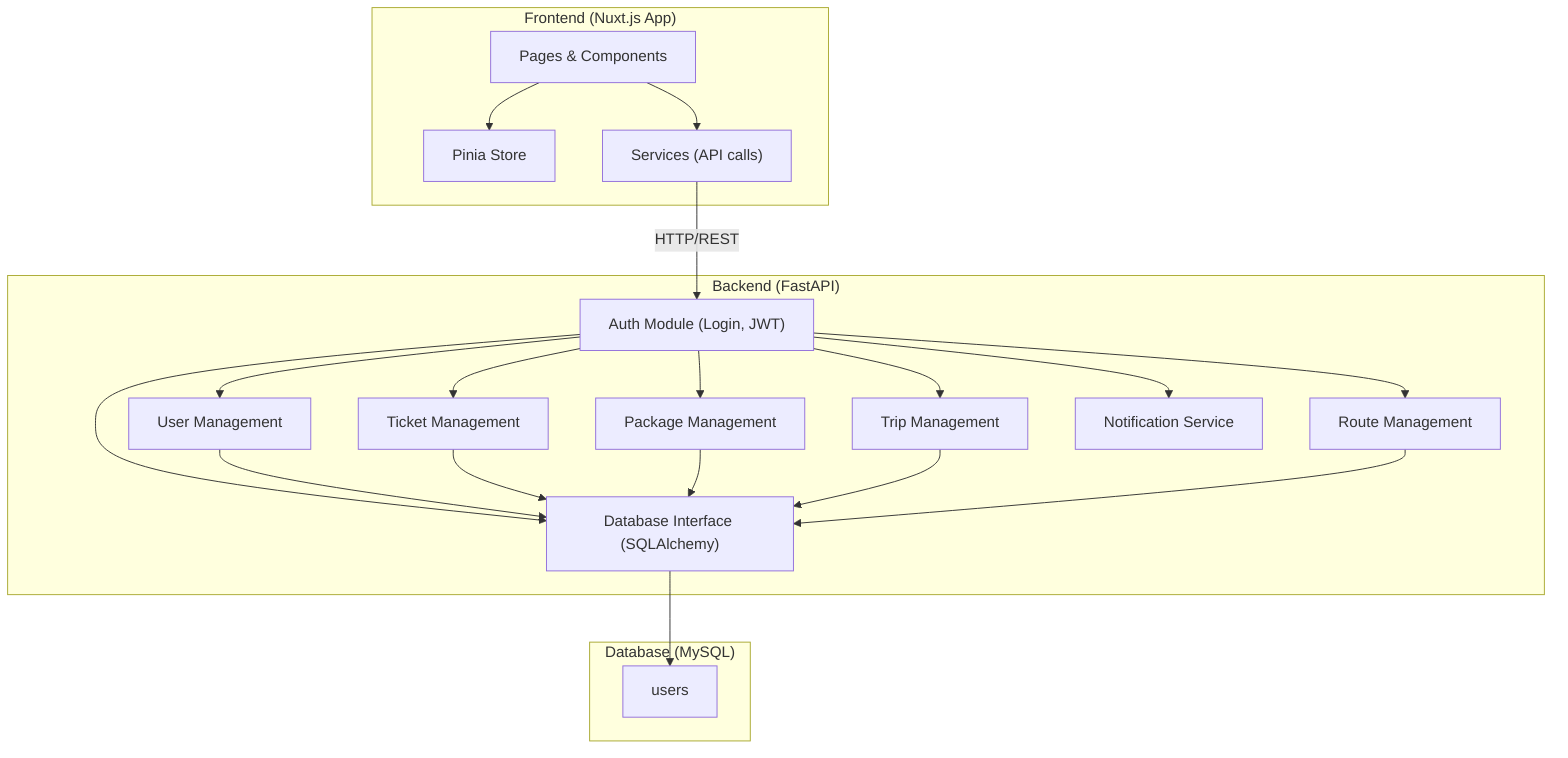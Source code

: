%% Component Diagram - Trans Comarapa

flowchart TB
    %% Frontend
    subgraph Frontend ["Frontend (Nuxt.js App)"]
        FE1["Pages & Components"]
        FE2["Pinia Store"]
        FE3["Services (API calls)"]
    end

    %% Backend
    subgraph API ["Backend (FastAPI)"]
        direction LR
        Login["Auth Module (Login, JWT)"]
        Users["User Management"]
        Tickets["Ticket Management"]
        Packages["Package Management"]
        Trips["Trip Management"]
        Routes["Route Management"]
        Notifications["Notification Service"]
        DBInterface["Database Interface (SQLAlchemy)"]
    end

    %% Database
    subgraph Database ["Database (MySQL)"]
        direction TB
        UsersTable["users"]
    end

    %% Relaciones
    FE1 --> FE2
    FE1 --> FE3
    FE3 -- "HTTP/REST" --> Login
    Login --> Users
    Login --> Tickets
    Login --> Packages
    Login --> Trips
    Login --> Routes
    Login --> Notifications
    Login --> DBInterface
    Users --> DBInterface
    Tickets --> DBInterface
    Packages --> DBInterface
    Trips --> DBInterface
    Routes --> DBInterface
    DBInterface --> UsersTable